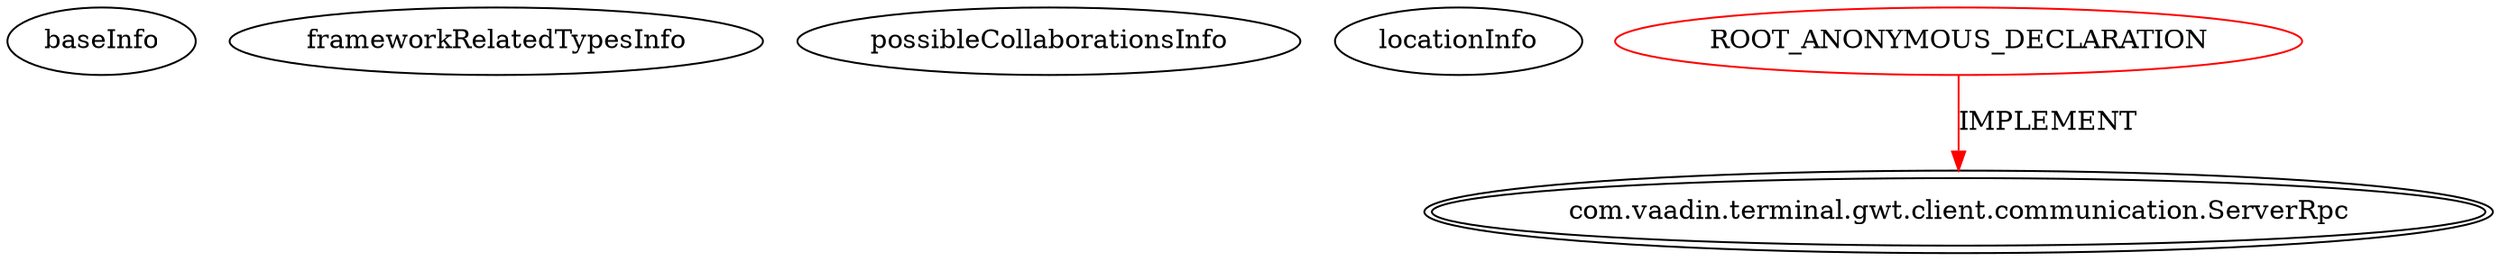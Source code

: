 digraph {
baseInfo[graphId=379,category="extension_graph",isAnonymous=true,possibleRelation=false]
frameworkRelatedTypesInfo[0="com.vaadin.terminal.gwt.client.communication.ServerRpc"]
possibleCollaborationsInfo[]
locationInfo[projectName="Peppe-Depot",filePath="/Peppe-Depot/Depot-master/src/com/jensjansson/depot/Depot.java",contextSignature="Depot",graphId="379"]
0[label="ROOT_ANONYMOUS_DECLARATION",vertexType="ROOT_ANONYMOUS_DECLARATION",isFrameworkType=false,color=red]
1[label="com.vaadin.terminal.gwt.client.communication.ServerRpc",vertexType="FRAMEWORK_INTERFACE_TYPE",isFrameworkType=true,peripheries=2]
0->1[label="IMPLEMENT",color=red]
}
